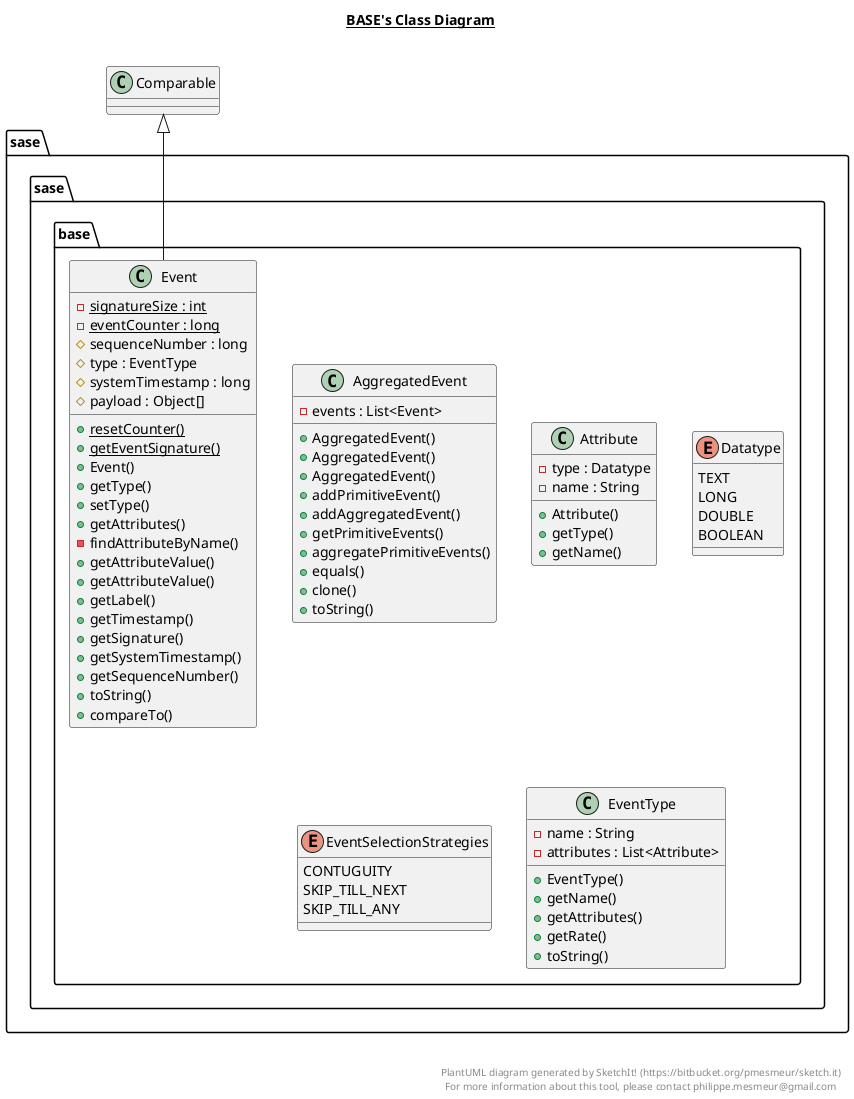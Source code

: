 @startuml

title __BASE's Class Diagram__\n

  package sase.sase.base {
    class AggregatedEvent {
        - events : List<Event>
        + AggregatedEvent()
        + AggregatedEvent()
        + AggregatedEvent()
        + addPrimitiveEvent()
        + addAggregatedEvent()
        + getPrimitiveEvents()
        + aggregatePrimitiveEvents()
        + equals()
        + clone()
        + toString()
    }
  }
  

  package sase.sase.base {
    class Attribute {
        - type : Datatype
        - name : String
        + Attribute()
        + getType()
        + getName()
    }
  }
  

  package sase.sase.base {
    enum Datatype {
      TEXT
      LONG
      DOUBLE
      BOOLEAN
    }
  }
  

  package sase.sase.base {
    class Event {
        {static} - signatureSize : int
        {static} - eventCounter : long
        # sequenceNumber : long
        # type : EventType
        # systemTimestamp : long
        # payload : Object[]
        {static} + resetCounter()
        {static} + getEventSignature()
        + Event()
        + getType()
        + setType()
        + getAttributes()
        - findAttributeByName()
        + getAttributeValue()
        + getAttributeValue()
        + getLabel()
        + getTimestamp()
        + getSignature()
        + getSystemTimestamp()
        + getSequenceNumber()
        + toString()
        + compareTo()
    }
  }
  

  package sase.sase.base {
    enum EventSelectionStrategies {
      CONTUGUITY
      SKIP_TILL_NEXT
      SKIP_TILL_ANY
    }
  }
  

  package sase.sase.base {
    class EventType {
        - name : String
        - attributes : List<Attribute>
        + EventType()
        + getName()
        + getAttributes()
        + getRate()
        + toString()
    }
  }
  

  Event -up-|> Comparable


right footer


PlantUML diagram generated by SketchIt! (https://bitbucket.org/pmesmeur/sketch.it)
For more information about this tool, please contact philippe.mesmeur@gmail.com
endfooter

@enduml
